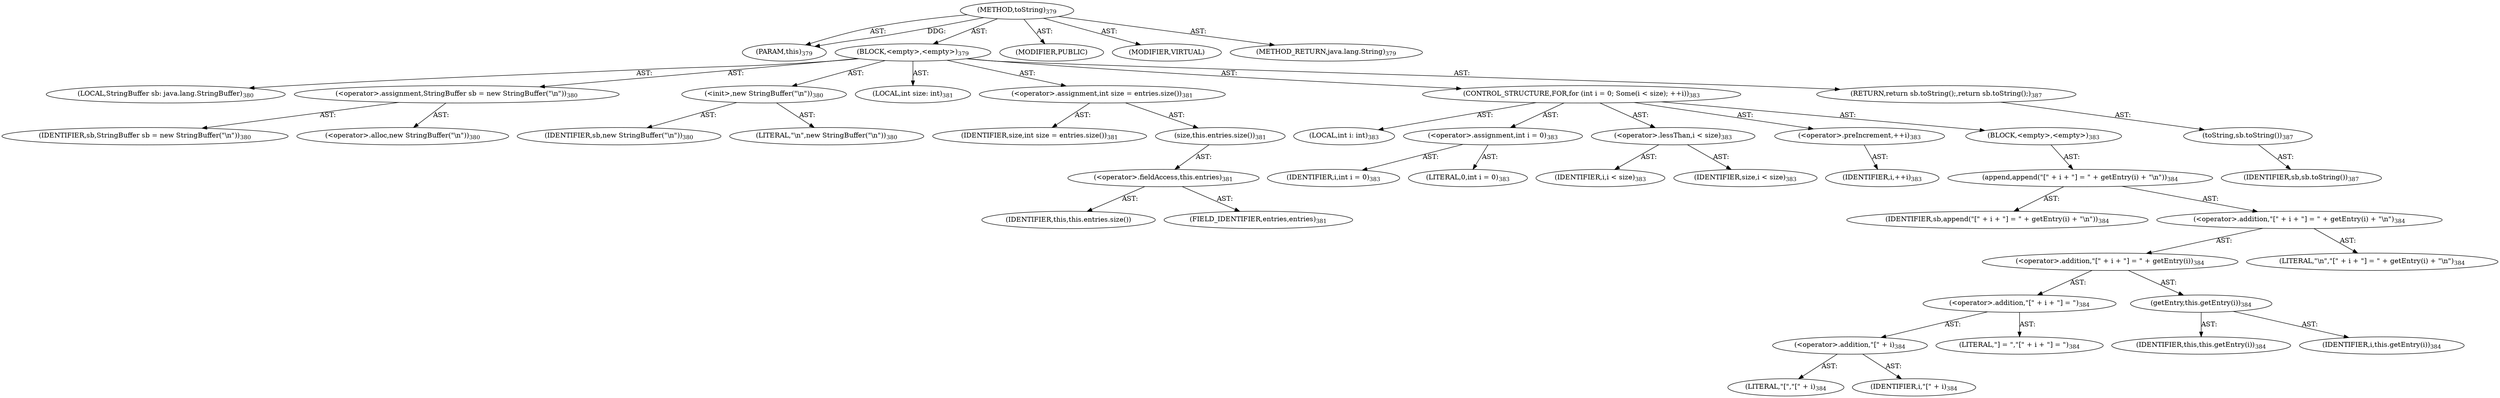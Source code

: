 digraph "toString" {  
"111669149709" [label = <(METHOD,toString)<SUB>379</SUB>> ]
"115964116994" [label = <(PARAM,this)<SUB>379</SUB>> ]
"25769803814" [label = <(BLOCK,&lt;empty&gt;,&lt;empty&gt;)<SUB>379</SUB>> ]
"94489280548" [label = <(LOCAL,StringBuffer sb: java.lang.StringBuffer)<SUB>380</SUB>> ]
"30064771276" [label = <(&lt;operator&gt;.assignment,StringBuffer sb = new StringBuffer(&quot;\n&quot;))<SUB>380</SUB>> ]
"68719476911" [label = <(IDENTIFIER,sb,StringBuffer sb = new StringBuffer(&quot;\n&quot;))<SUB>380</SUB>> ]
"30064771277" [label = <(&lt;operator&gt;.alloc,new StringBuffer(&quot;\n&quot;))<SUB>380</SUB>> ]
"30064771278" [label = <(&lt;init&gt;,new StringBuffer(&quot;\n&quot;))<SUB>380</SUB>> ]
"68719476912" [label = <(IDENTIFIER,sb,new StringBuffer(&quot;\n&quot;))<SUB>380</SUB>> ]
"90194313242" [label = <(LITERAL,&quot;\n&quot;,new StringBuffer(&quot;\n&quot;))<SUB>380</SUB>> ]
"94489280549" [label = <(LOCAL,int size: int)<SUB>381</SUB>> ]
"30064771279" [label = <(&lt;operator&gt;.assignment,int size = entries.size())<SUB>381</SUB>> ]
"68719476913" [label = <(IDENTIFIER,size,int size = entries.size())<SUB>381</SUB>> ]
"30064771280" [label = <(size,this.entries.size())<SUB>381</SUB>> ]
"30064771281" [label = <(&lt;operator&gt;.fieldAccess,this.entries)<SUB>381</SUB>> ]
"68719476914" [label = <(IDENTIFIER,this,this.entries.size())> ]
"55834574873" [label = <(FIELD_IDENTIFIER,entries,entries)<SUB>381</SUB>> ]
"47244640280" [label = <(CONTROL_STRUCTURE,FOR,for (int i = 0; Some(i &lt; size); ++i))<SUB>383</SUB>> ]
"94489280550" [label = <(LOCAL,int i: int)<SUB>383</SUB>> ]
"30064771282" [label = <(&lt;operator&gt;.assignment,int i = 0)<SUB>383</SUB>> ]
"68719476915" [label = <(IDENTIFIER,i,int i = 0)<SUB>383</SUB>> ]
"90194313243" [label = <(LITERAL,0,int i = 0)<SUB>383</SUB>> ]
"30064771283" [label = <(&lt;operator&gt;.lessThan,i &lt; size)<SUB>383</SUB>> ]
"68719476916" [label = <(IDENTIFIER,i,i &lt; size)<SUB>383</SUB>> ]
"68719476917" [label = <(IDENTIFIER,size,i &lt; size)<SUB>383</SUB>> ]
"30064771284" [label = <(&lt;operator&gt;.preIncrement,++i)<SUB>383</SUB>> ]
"68719476918" [label = <(IDENTIFIER,i,++i)<SUB>383</SUB>> ]
"25769803815" [label = <(BLOCK,&lt;empty&gt;,&lt;empty&gt;)<SUB>383</SUB>> ]
"30064771285" [label = <(append,append(&quot;[&quot; + i + &quot;] = &quot; + getEntry(i) + &quot;\n&quot;))<SUB>384</SUB>> ]
"68719476919" [label = <(IDENTIFIER,sb,append(&quot;[&quot; + i + &quot;] = &quot; + getEntry(i) + &quot;\n&quot;))<SUB>384</SUB>> ]
"30064771286" [label = <(&lt;operator&gt;.addition,&quot;[&quot; + i + &quot;] = &quot; + getEntry(i) + &quot;\n&quot;)<SUB>384</SUB>> ]
"30064771287" [label = <(&lt;operator&gt;.addition,&quot;[&quot; + i + &quot;] = &quot; + getEntry(i))<SUB>384</SUB>> ]
"30064771288" [label = <(&lt;operator&gt;.addition,&quot;[&quot; + i + &quot;] = &quot;)<SUB>384</SUB>> ]
"30064771289" [label = <(&lt;operator&gt;.addition,&quot;[&quot; + i)<SUB>384</SUB>> ]
"90194313244" [label = <(LITERAL,&quot;[&quot;,&quot;[&quot; + i)<SUB>384</SUB>> ]
"68719476920" [label = <(IDENTIFIER,i,&quot;[&quot; + i)<SUB>384</SUB>> ]
"90194313245" [label = <(LITERAL,&quot;] = &quot;,&quot;[&quot; + i + &quot;] = &quot;)<SUB>384</SUB>> ]
"30064771290" [label = <(getEntry,this.getEntry(i))<SUB>384</SUB>> ]
"68719476738" [label = <(IDENTIFIER,this,this.getEntry(i))<SUB>384</SUB>> ]
"68719476921" [label = <(IDENTIFIER,i,this.getEntry(i))<SUB>384</SUB>> ]
"90194313246" [label = <(LITERAL,&quot;\n&quot;,&quot;[&quot; + i + &quot;] = &quot; + getEntry(i) + &quot;\n&quot;)<SUB>384</SUB>> ]
"146028888074" [label = <(RETURN,return sb.toString();,return sb.toString();)<SUB>387</SUB>> ]
"30064771291" [label = <(toString,sb.toString())<SUB>387</SUB>> ]
"68719476922" [label = <(IDENTIFIER,sb,sb.toString())<SUB>387</SUB>> ]
"133143986204" [label = <(MODIFIER,PUBLIC)> ]
"133143986205" [label = <(MODIFIER,VIRTUAL)> ]
"128849018893" [label = <(METHOD_RETURN,java.lang.String)<SUB>379</SUB>> ]
  "111669149709" -> "115964116994"  [ label = "AST: "] 
  "111669149709" -> "25769803814"  [ label = "AST: "] 
  "111669149709" -> "133143986204"  [ label = "AST: "] 
  "111669149709" -> "133143986205"  [ label = "AST: "] 
  "111669149709" -> "128849018893"  [ label = "AST: "] 
  "25769803814" -> "94489280548"  [ label = "AST: "] 
  "25769803814" -> "30064771276"  [ label = "AST: "] 
  "25769803814" -> "30064771278"  [ label = "AST: "] 
  "25769803814" -> "94489280549"  [ label = "AST: "] 
  "25769803814" -> "30064771279"  [ label = "AST: "] 
  "25769803814" -> "47244640280"  [ label = "AST: "] 
  "25769803814" -> "146028888074"  [ label = "AST: "] 
  "30064771276" -> "68719476911"  [ label = "AST: "] 
  "30064771276" -> "30064771277"  [ label = "AST: "] 
  "30064771278" -> "68719476912"  [ label = "AST: "] 
  "30064771278" -> "90194313242"  [ label = "AST: "] 
  "30064771279" -> "68719476913"  [ label = "AST: "] 
  "30064771279" -> "30064771280"  [ label = "AST: "] 
  "30064771280" -> "30064771281"  [ label = "AST: "] 
  "30064771281" -> "68719476914"  [ label = "AST: "] 
  "30064771281" -> "55834574873"  [ label = "AST: "] 
  "47244640280" -> "94489280550"  [ label = "AST: "] 
  "47244640280" -> "30064771282"  [ label = "AST: "] 
  "47244640280" -> "30064771283"  [ label = "AST: "] 
  "47244640280" -> "30064771284"  [ label = "AST: "] 
  "47244640280" -> "25769803815"  [ label = "AST: "] 
  "30064771282" -> "68719476915"  [ label = "AST: "] 
  "30064771282" -> "90194313243"  [ label = "AST: "] 
  "30064771283" -> "68719476916"  [ label = "AST: "] 
  "30064771283" -> "68719476917"  [ label = "AST: "] 
  "30064771284" -> "68719476918"  [ label = "AST: "] 
  "25769803815" -> "30064771285"  [ label = "AST: "] 
  "30064771285" -> "68719476919"  [ label = "AST: "] 
  "30064771285" -> "30064771286"  [ label = "AST: "] 
  "30064771286" -> "30064771287"  [ label = "AST: "] 
  "30064771286" -> "90194313246"  [ label = "AST: "] 
  "30064771287" -> "30064771288"  [ label = "AST: "] 
  "30064771287" -> "30064771290"  [ label = "AST: "] 
  "30064771288" -> "30064771289"  [ label = "AST: "] 
  "30064771288" -> "90194313245"  [ label = "AST: "] 
  "30064771289" -> "90194313244"  [ label = "AST: "] 
  "30064771289" -> "68719476920"  [ label = "AST: "] 
  "30064771290" -> "68719476738"  [ label = "AST: "] 
  "30064771290" -> "68719476921"  [ label = "AST: "] 
  "146028888074" -> "30064771291"  [ label = "AST: "] 
  "30064771291" -> "68719476922"  [ label = "AST: "] 
  "111669149709" -> "115964116994"  [ label = "DDG: "] 
}
